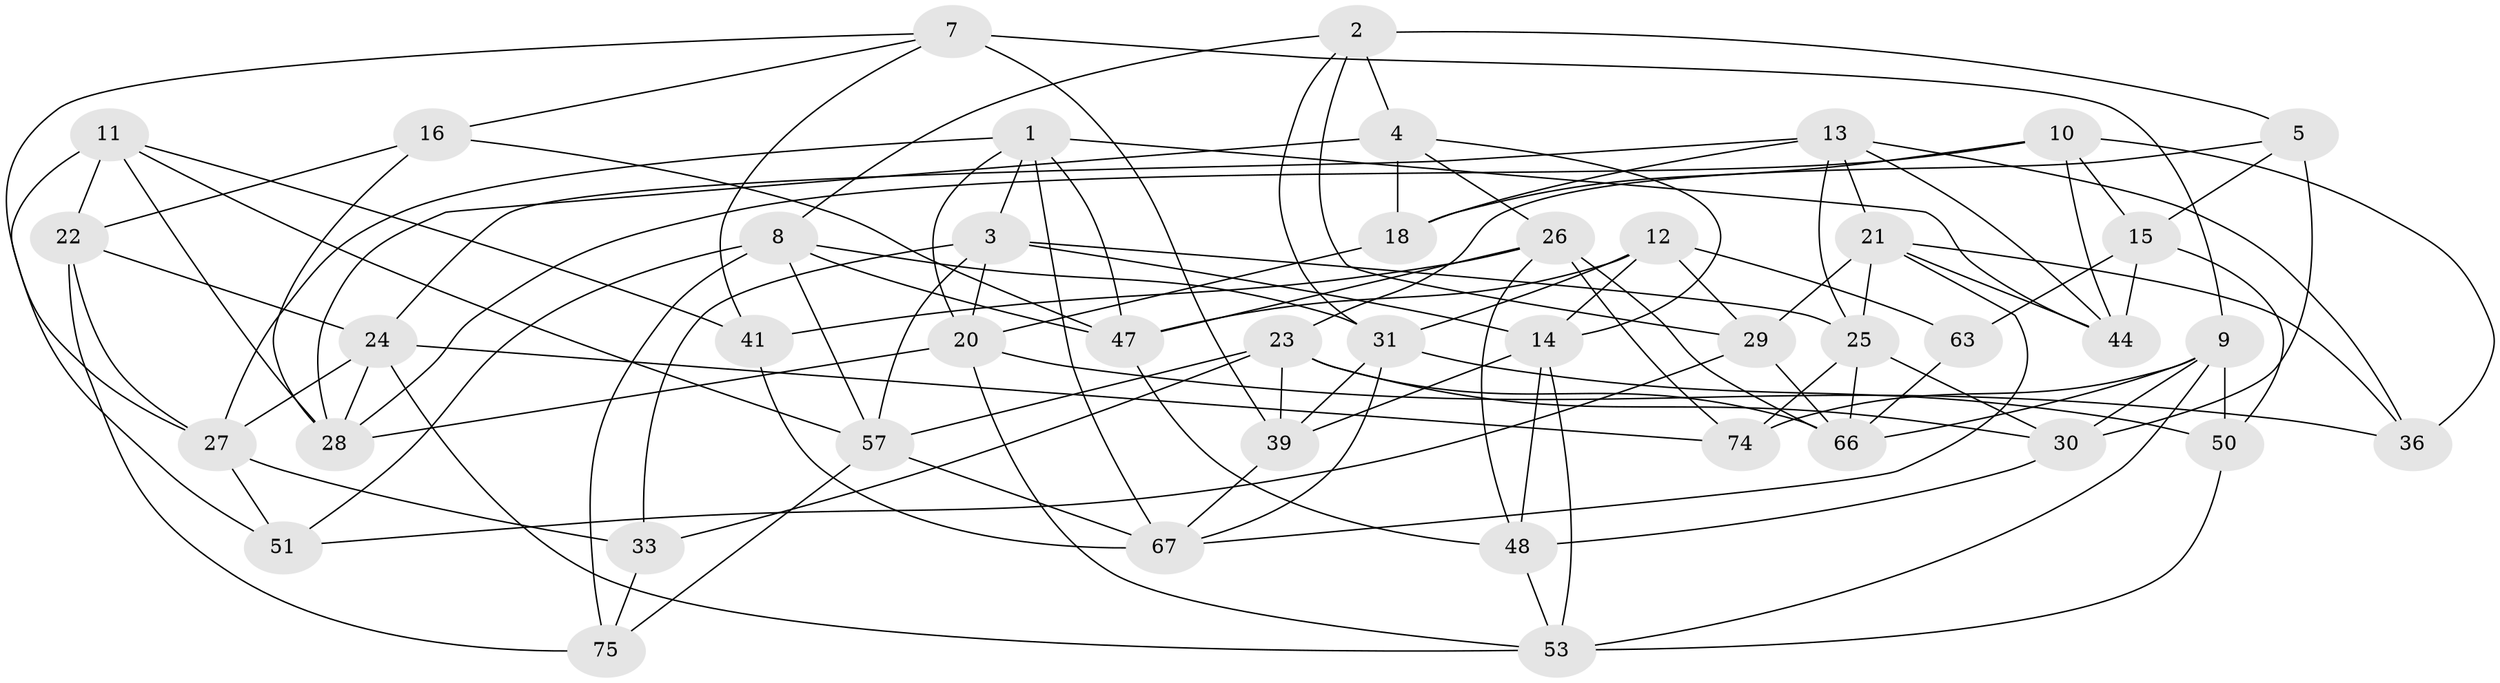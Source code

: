 // Generated by graph-tools (version 1.1) at 2025/24/03/03/25 07:24:26]
// undirected, 44 vertices, 114 edges
graph export_dot {
graph [start="1"]
  node [color=gray90,style=filled];
  1 [super="+52"];
  2 [super="+6"];
  3 [super="+42"];
  4 [super="+58"];
  5;
  7 [super="+68"];
  8 [super="+38"];
  9 [super="+45"];
  10 [super="+43"];
  11 [super="+49"];
  12 [super="+17"];
  13 [super="+65"];
  14 [super="+61"];
  15 [super="+19"];
  16;
  18;
  20 [super="+32"];
  21 [super="+54"];
  22 [super="+60"];
  23 [super="+46"];
  24 [super="+56"];
  25 [super="+35"];
  26 [super="+71"];
  27 [super="+55"];
  28 [super="+73"];
  29 [super="+37"];
  30 [super="+34"];
  31 [super="+40"];
  33;
  36;
  39 [super="+69"];
  41;
  44 [super="+59"];
  47 [super="+76"];
  48 [super="+62"];
  50;
  51;
  53 [super="+72"];
  57 [super="+64"];
  63;
  66 [super="+70"];
  67 [super="+77"];
  74;
  75;
  1 -- 67;
  1 -- 3;
  1 -- 27;
  1 -- 20;
  1 -- 47;
  1 -- 44;
  2 -- 8;
  2 -- 5;
  2 -- 29;
  2 -- 4 [weight=2];
  2 -- 31;
  3 -- 33;
  3 -- 20;
  3 -- 14;
  3 -- 25;
  3 -- 57;
  4 -- 18;
  4 -- 26;
  4 -- 28;
  4 -- 14;
  5 -- 15;
  5 -- 30;
  5 -- 23;
  7 -- 9;
  7 -- 16;
  7 -- 41;
  7 -- 27;
  7 -- 39 [weight=2];
  8 -- 57;
  8 -- 75;
  8 -- 51;
  8 -- 31;
  8 -- 47;
  9 -- 50;
  9 -- 74;
  9 -- 66;
  9 -- 30;
  9 -- 53;
  10 -- 44 [weight=2];
  10 -- 18;
  10 -- 28;
  10 -- 36;
  10 -- 15;
  11 -- 51;
  11 -- 57;
  11 -- 22 [weight=2];
  11 -- 41;
  11 -- 28;
  12 -- 29 [weight=2];
  12 -- 63;
  12 -- 31;
  12 -- 47;
  12 -- 14;
  13 -- 44;
  13 -- 25;
  13 -- 36;
  13 -- 24;
  13 -- 18;
  13 -- 21;
  14 -- 48;
  14 -- 53;
  14 -- 39;
  15 -- 63 [weight=2];
  15 -- 50;
  15 -- 44;
  16 -- 47;
  16 -- 28;
  16 -- 22;
  18 -- 20;
  20 -- 28;
  20 -- 36;
  20 -- 53;
  21 -- 36;
  21 -- 25;
  21 -- 29;
  21 -- 44;
  21 -- 67;
  22 -- 27;
  22 -- 24;
  22 -- 75;
  23 -- 39;
  23 -- 33;
  23 -- 30;
  23 -- 57;
  23 -- 66;
  24 -- 53;
  24 -- 74;
  24 -- 28;
  24 -- 27;
  25 -- 74;
  25 -- 30;
  25 -- 66;
  26 -- 74;
  26 -- 48;
  26 -- 47;
  26 -- 41;
  26 -- 66;
  27 -- 51;
  27 -- 33;
  29 -- 51;
  29 -- 66;
  30 -- 48 [weight=2];
  31 -- 50;
  31 -- 67;
  31 -- 39;
  33 -- 75;
  39 -- 67;
  41 -- 67;
  47 -- 48;
  48 -- 53;
  50 -- 53;
  57 -- 75;
  57 -- 67;
  63 -- 66;
}
